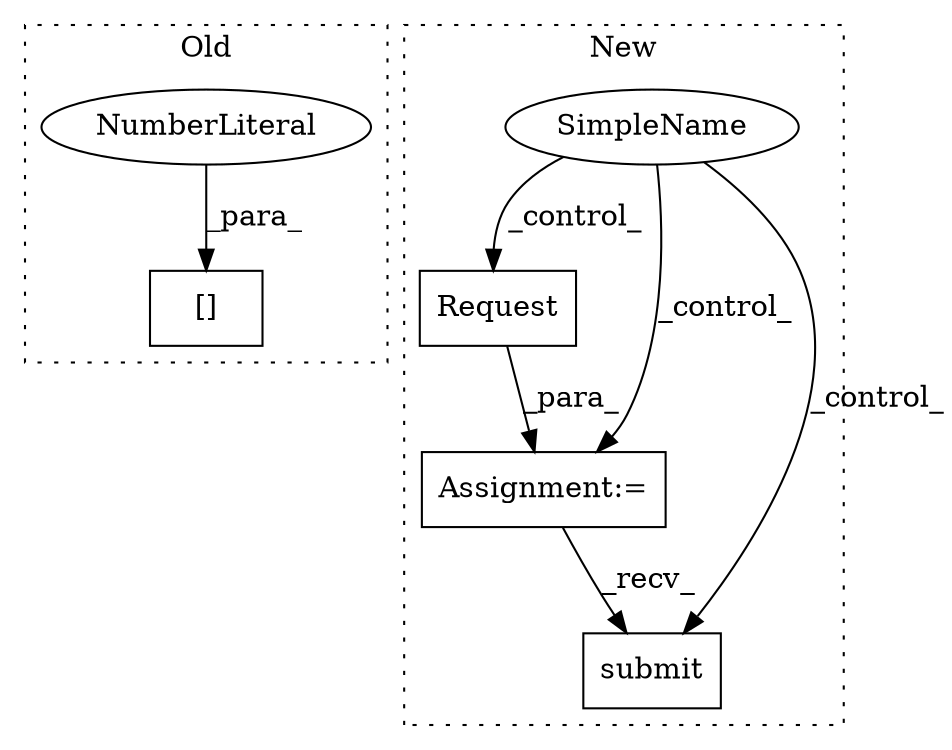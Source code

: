 digraph G {
subgraph cluster0 {
1 [label="[]" a="2" s="10275,10316" l="40,1" shape="box"];
5 [label="NumberLiteral" a="34" s="10315" l="1" shape="ellipse"];
label = "Old";
style="dotted";
}
subgraph cluster1 {
2 [label="Request" a="32" s="16804,16823" l="8,1" shape="box"];
3 [label="Assignment:=" a="7" s="16803" l="1" shape="box"];
4 [label="submit" a="32" s="16900" l="8" shape="box"];
6 [label="SimpleName" a="42" s="" l="" shape="ellipse"];
label = "New";
style="dotted";
}
2 -> 3 [label="_para_"];
3 -> 4 [label="_recv_"];
5 -> 1 [label="_para_"];
6 -> 3 [label="_control_"];
6 -> 4 [label="_control_"];
6 -> 2 [label="_control_"];
}